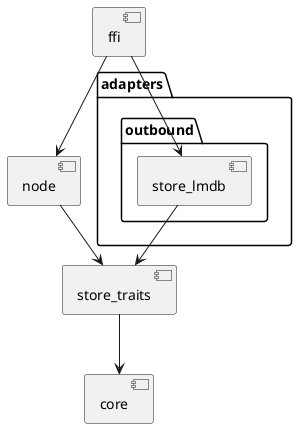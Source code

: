 @startuml "Split crates"

[core]
[store_traits]
[node]
[ffi]

folder "adapters"{
    folder "outbound"{
            [store_lmdb]
    }
}

[store_traits] --> [core]
[store_lmdb] --> [store_traits]
[node] --> [store_traits]
[ffi] --> [store_lmdb]
[ffi] --> [node]

@enduml